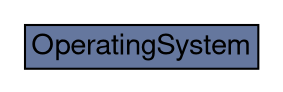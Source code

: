 digraph OperatingSystem {
	graph [bb="0,0,128,36",
		rankdir=LR
	];
	node [label="\N"];
	OperatingSystem	 [height=0.5,
		label=<<table BORDER="0" CELLBORDER="1" CELLSPACING="0"> <tr> <td BGCOLOR="#65779e" HREF="/idmef_parser/IODEFv1/OperatingSystem.html" TITLE="The OperatingSystem class describes the operating system running on a System. The definition is identical to the Application class (Section 3.17.1). "><FONT FACE="Nimbus Sans L">OperatingSystem</FONT></td> </tr>" %</table>>,
		pos="64,18",
		shape=plaintext,
		width=1.7778];
}
